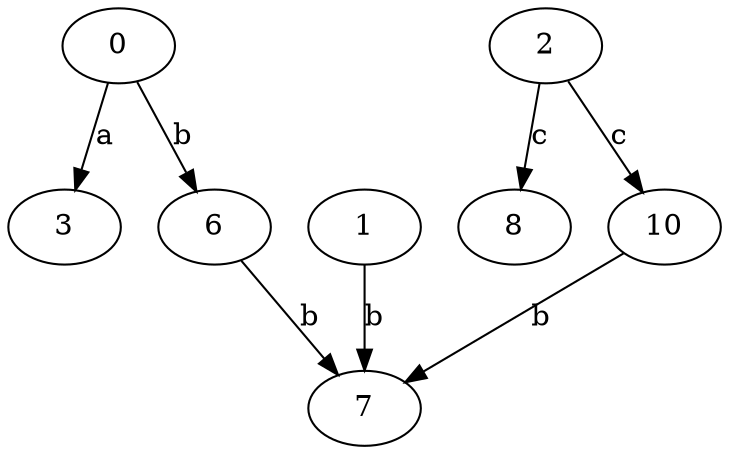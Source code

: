 strict digraph  {
0;
2;
3;
1;
6;
7;
8;
10;
0 -> 3  [label=a];
0 -> 6  [label=b];
2 -> 8  [label=c];
2 -> 10  [label=c];
1 -> 7  [label=b];
6 -> 7  [label=b];
10 -> 7  [label=b];
}

